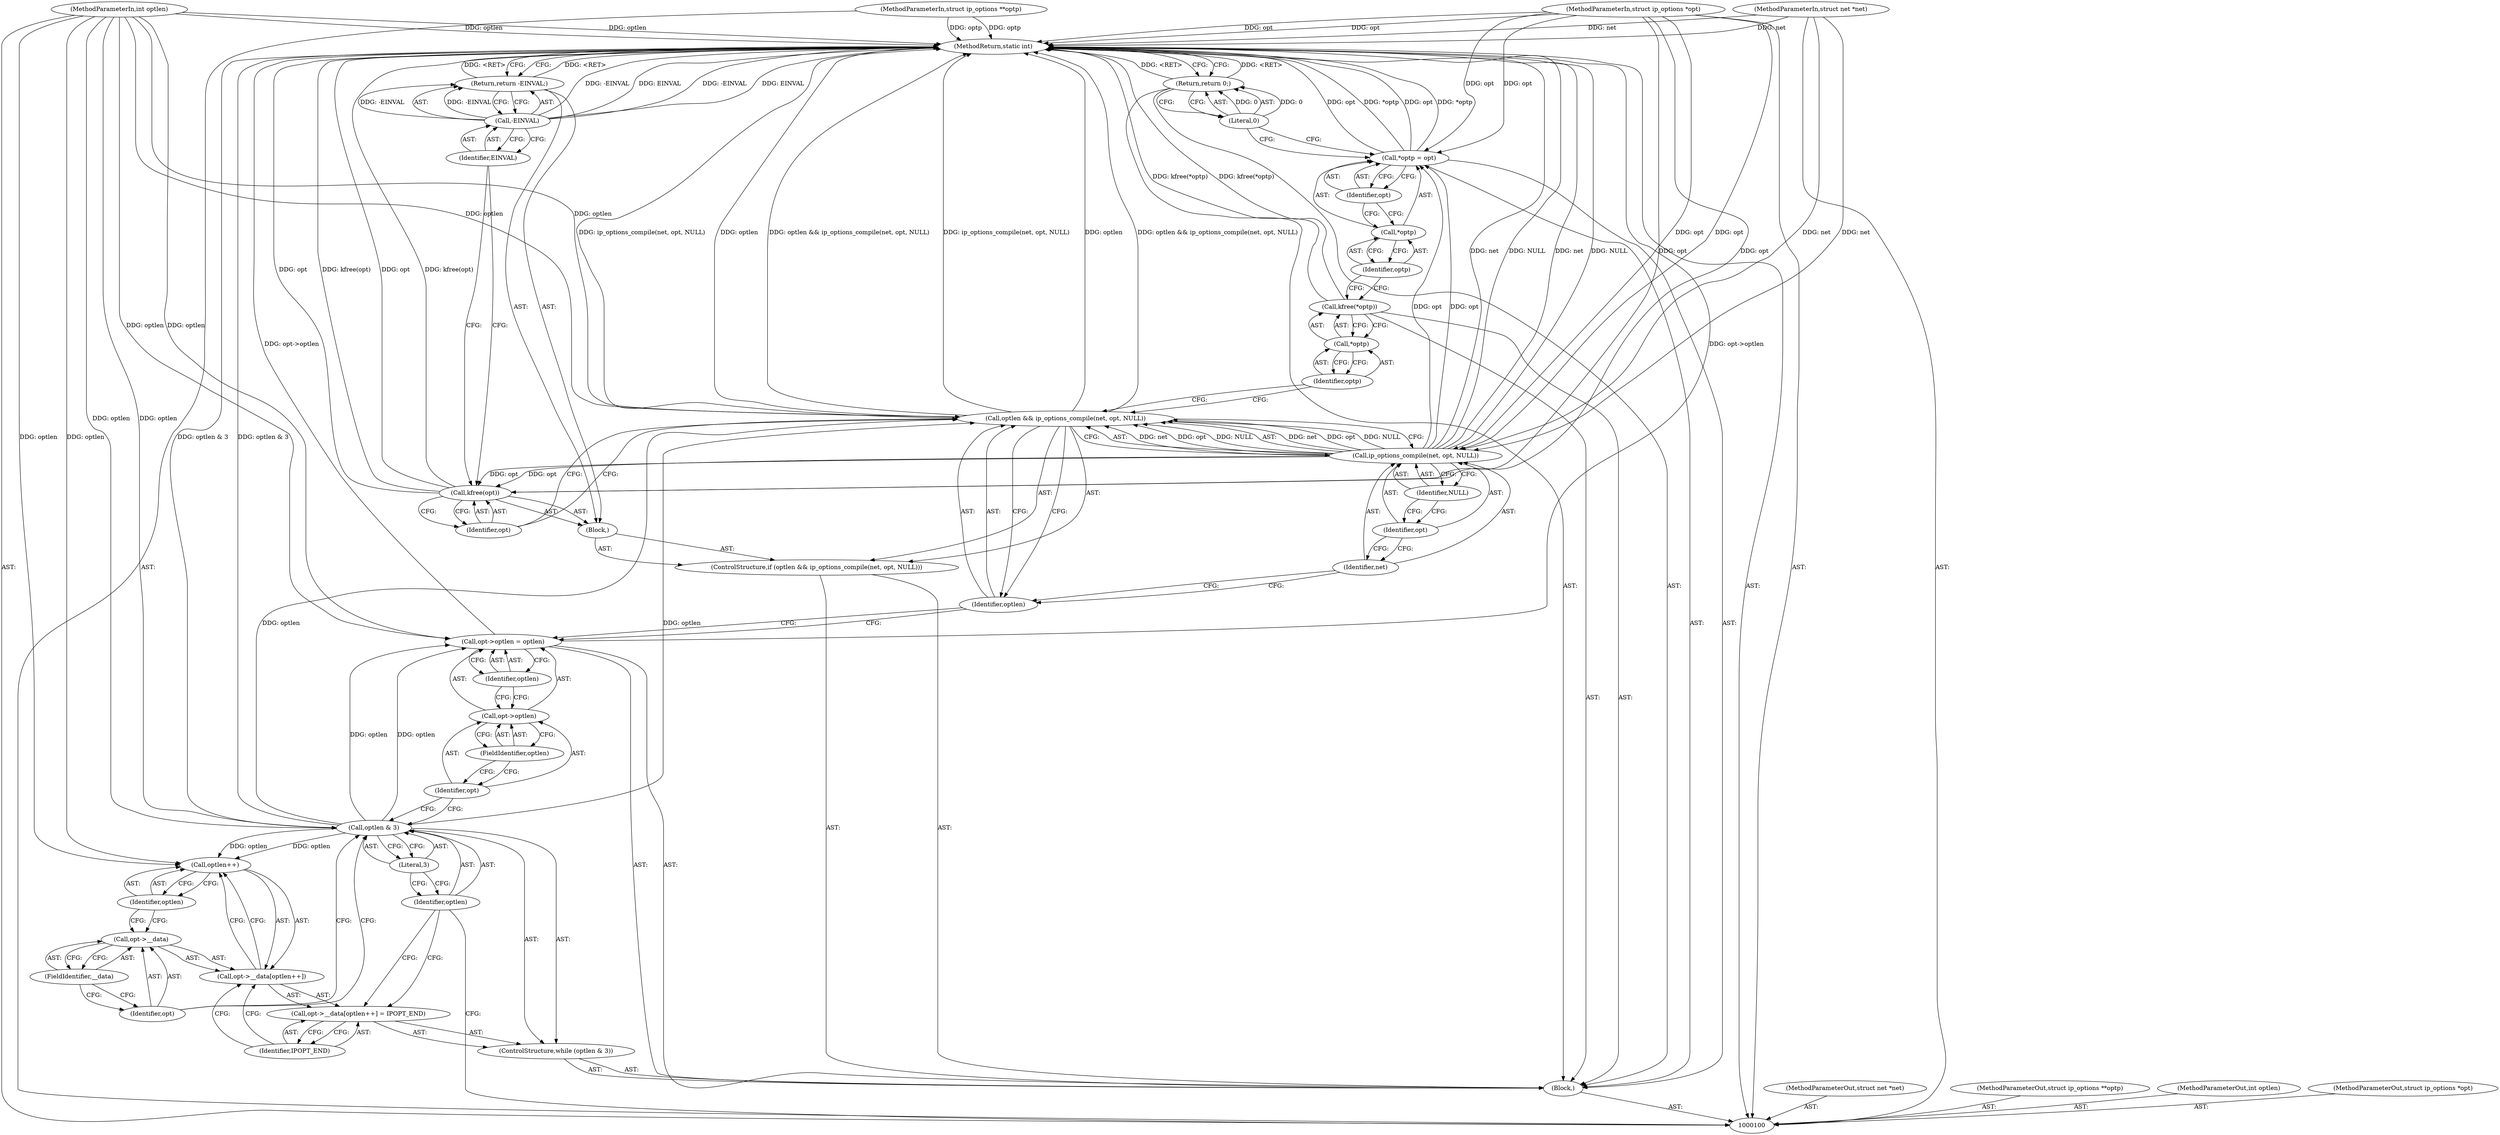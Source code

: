 digraph "1_linux_f6d8bd051c391c1c0458a30b2a7abcd939329259_19" {
"1000145" [label="(MethodReturn,static int)"];
"1000101" [label="(MethodParameterIn,struct net *net)"];
"1000201" [label="(MethodParameterOut,struct net *net)"];
"1000102" [label="(MethodParameterIn,struct ip_options **optp)"];
"1000202" [label="(MethodParameterOut,struct ip_options **optp)"];
"1000136" [label="(Call,kfree(*optp))"];
"1000137" [label="(Call,*optp)"];
"1000138" [label="(Identifier,optp)"];
"1000139" [label="(Call,*optp = opt)"];
"1000140" [label="(Call,*optp)"];
"1000141" [label="(Identifier,optp)"];
"1000142" [label="(Identifier,opt)"];
"1000143" [label="(Return,return 0;)"];
"1000144" [label="(Literal,0)"];
"1000104" [label="(MethodParameterIn,int optlen)"];
"1000204" [label="(MethodParameterOut,int optlen)"];
"1000103" [label="(MethodParameterIn,struct ip_options *opt)"];
"1000203" [label="(MethodParameterOut,struct ip_options *opt)"];
"1000105" [label="(Block,)"];
"1000109" [label="(Literal,3)"];
"1000106" [label="(ControlStructure,while (optlen & 3))"];
"1000107" [label="(Call,optlen & 3)"];
"1000108" [label="(Identifier,optlen)"];
"1000115" [label="(Call,optlen++)"];
"1000116" [label="(Identifier,optlen)"];
"1000110" [label="(Call,opt->__data[optlen++] = IPOPT_END)"];
"1000111" [label="(Call,opt->__data[optlen++])"];
"1000112" [label="(Call,opt->__data)"];
"1000113" [label="(Identifier,opt)"];
"1000117" [label="(Identifier,IPOPT_END)"];
"1000114" [label="(FieldIdentifier,__data)"];
"1000118" [label="(Call,opt->optlen = optlen)"];
"1000119" [label="(Call,opt->optlen)"];
"1000120" [label="(Identifier,opt)"];
"1000122" [label="(Identifier,optlen)"];
"1000121" [label="(FieldIdentifier,optlen)"];
"1000123" [label="(ControlStructure,if (optlen && ip_options_compile(net, opt, NULL)))"];
"1000126" [label="(Call,ip_options_compile(net, opt, NULL))"];
"1000127" [label="(Identifier,net)"];
"1000128" [label="(Identifier,opt)"];
"1000129" [label="(Identifier,NULL)"];
"1000124" [label="(Call,optlen && ip_options_compile(net, opt, NULL))"];
"1000125" [label="(Identifier,optlen)"];
"1000130" [label="(Block,)"];
"1000131" [label="(Call,kfree(opt))"];
"1000132" [label="(Identifier,opt)"];
"1000134" [label="(Call,-EINVAL)"];
"1000135" [label="(Identifier,EINVAL)"];
"1000133" [label="(Return,return -EINVAL;)"];
"1000145" -> "1000100"  [label="AST: "];
"1000145" -> "1000133"  [label="CFG: "];
"1000145" -> "1000143"  [label="CFG: "];
"1000124" -> "1000145"  [label="DDG: ip_options_compile(net, opt, NULL)"];
"1000124" -> "1000145"  [label="DDG: optlen"];
"1000124" -> "1000145"  [label="DDG: optlen && ip_options_compile(net, opt, NULL)"];
"1000139" -> "1000145"  [label="DDG: opt"];
"1000139" -> "1000145"  [label="DDG: *optp"];
"1000107" -> "1000145"  [label="DDG: optlen & 3"];
"1000104" -> "1000145"  [label="DDG: optlen"];
"1000126" -> "1000145"  [label="DDG: net"];
"1000126" -> "1000145"  [label="DDG: NULL"];
"1000102" -> "1000145"  [label="DDG: optp"];
"1000136" -> "1000145"  [label="DDG: kfree(*optp)"];
"1000118" -> "1000145"  [label="DDG: opt->optlen"];
"1000131" -> "1000145"  [label="DDG: opt"];
"1000131" -> "1000145"  [label="DDG: kfree(opt)"];
"1000103" -> "1000145"  [label="DDG: opt"];
"1000134" -> "1000145"  [label="DDG: -EINVAL"];
"1000134" -> "1000145"  [label="DDG: EINVAL"];
"1000101" -> "1000145"  [label="DDG: net"];
"1000133" -> "1000145"  [label="DDG: <RET>"];
"1000143" -> "1000145"  [label="DDG: <RET>"];
"1000101" -> "1000100"  [label="AST: "];
"1000101" -> "1000145"  [label="DDG: net"];
"1000101" -> "1000126"  [label="DDG: net"];
"1000201" -> "1000100"  [label="AST: "];
"1000102" -> "1000100"  [label="AST: "];
"1000102" -> "1000145"  [label="DDG: optp"];
"1000202" -> "1000100"  [label="AST: "];
"1000136" -> "1000105"  [label="AST: "];
"1000136" -> "1000137"  [label="CFG: "];
"1000137" -> "1000136"  [label="AST: "];
"1000141" -> "1000136"  [label="CFG: "];
"1000136" -> "1000145"  [label="DDG: kfree(*optp)"];
"1000137" -> "1000136"  [label="AST: "];
"1000137" -> "1000138"  [label="CFG: "];
"1000138" -> "1000137"  [label="AST: "];
"1000136" -> "1000137"  [label="CFG: "];
"1000138" -> "1000137"  [label="AST: "];
"1000138" -> "1000124"  [label="CFG: "];
"1000137" -> "1000138"  [label="CFG: "];
"1000139" -> "1000105"  [label="AST: "];
"1000139" -> "1000142"  [label="CFG: "];
"1000140" -> "1000139"  [label="AST: "];
"1000142" -> "1000139"  [label="AST: "];
"1000144" -> "1000139"  [label="CFG: "];
"1000139" -> "1000145"  [label="DDG: opt"];
"1000139" -> "1000145"  [label="DDG: *optp"];
"1000126" -> "1000139"  [label="DDG: opt"];
"1000103" -> "1000139"  [label="DDG: opt"];
"1000140" -> "1000139"  [label="AST: "];
"1000140" -> "1000141"  [label="CFG: "];
"1000141" -> "1000140"  [label="AST: "];
"1000142" -> "1000140"  [label="CFG: "];
"1000141" -> "1000140"  [label="AST: "];
"1000141" -> "1000136"  [label="CFG: "];
"1000140" -> "1000141"  [label="CFG: "];
"1000142" -> "1000139"  [label="AST: "];
"1000142" -> "1000140"  [label="CFG: "];
"1000139" -> "1000142"  [label="CFG: "];
"1000143" -> "1000105"  [label="AST: "];
"1000143" -> "1000144"  [label="CFG: "];
"1000144" -> "1000143"  [label="AST: "];
"1000145" -> "1000143"  [label="CFG: "];
"1000143" -> "1000145"  [label="DDG: <RET>"];
"1000144" -> "1000143"  [label="DDG: 0"];
"1000144" -> "1000143"  [label="AST: "];
"1000144" -> "1000139"  [label="CFG: "];
"1000143" -> "1000144"  [label="CFG: "];
"1000144" -> "1000143"  [label="DDG: 0"];
"1000104" -> "1000100"  [label="AST: "];
"1000104" -> "1000145"  [label="DDG: optlen"];
"1000104" -> "1000107"  [label="DDG: optlen"];
"1000104" -> "1000115"  [label="DDG: optlen"];
"1000104" -> "1000118"  [label="DDG: optlen"];
"1000104" -> "1000124"  [label="DDG: optlen"];
"1000204" -> "1000100"  [label="AST: "];
"1000103" -> "1000100"  [label="AST: "];
"1000103" -> "1000145"  [label="DDG: opt"];
"1000103" -> "1000126"  [label="DDG: opt"];
"1000103" -> "1000131"  [label="DDG: opt"];
"1000103" -> "1000139"  [label="DDG: opt"];
"1000203" -> "1000100"  [label="AST: "];
"1000105" -> "1000100"  [label="AST: "];
"1000106" -> "1000105"  [label="AST: "];
"1000118" -> "1000105"  [label="AST: "];
"1000123" -> "1000105"  [label="AST: "];
"1000136" -> "1000105"  [label="AST: "];
"1000139" -> "1000105"  [label="AST: "];
"1000143" -> "1000105"  [label="AST: "];
"1000109" -> "1000107"  [label="AST: "];
"1000109" -> "1000108"  [label="CFG: "];
"1000107" -> "1000109"  [label="CFG: "];
"1000106" -> "1000105"  [label="AST: "];
"1000107" -> "1000106"  [label="AST: "];
"1000110" -> "1000106"  [label="AST: "];
"1000107" -> "1000106"  [label="AST: "];
"1000107" -> "1000109"  [label="CFG: "];
"1000108" -> "1000107"  [label="AST: "];
"1000109" -> "1000107"  [label="AST: "];
"1000113" -> "1000107"  [label="CFG: "];
"1000120" -> "1000107"  [label="CFG: "];
"1000107" -> "1000145"  [label="DDG: optlen & 3"];
"1000104" -> "1000107"  [label="DDG: optlen"];
"1000107" -> "1000115"  [label="DDG: optlen"];
"1000107" -> "1000118"  [label="DDG: optlen"];
"1000107" -> "1000124"  [label="DDG: optlen"];
"1000108" -> "1000107"  [label="AST: "];
"1000108" -> "1000110"  [label="CFG: "];
"1000108" -> "1000100"  [label="CFG: "];
"1000109" -> "1000108"  [label="CFG: "];
"1000115" -> "1000111"  [label="AST: "];
"1000115" -> "1000116"  [label="CFG: "];
"1000116" -> "1000115"  [label="AST: "];
"1000111" -> "1000115"  [label="CFG: "];
"1000107" -> "1000115"  [label="DDG: optlen"];
"1000104" -> "1000115"  [label="DDG: optlen"];
"1000116" -> "1000115"  [label="AST: "];
"1000116" -> "1000112"  [label="CFG: "];
"1000115" -> "1000116"  [label="CFG: "];
"1000110" -> "1000106"  [label="AST: "];
"1000110" -> "1000117"  [label="CFG: "];
"1000111" -> "1000110"  [label="AST: "];
"1000117" -> "1000110"  [label="AST: "];
"1000108" -> "1000110"  [label="CFG: "];
"1000111" -> "1000110"  [label="AST: "];
"1000111" -> "1000115"  [label="CFG: "];
"1000112" -> "1000111"  [label="AST: "];
"1000115" -> "1000111"  [label="AST: "];
"1000117" -> "1000111"  [label="CFG: "];
"1000112" -> "1000111"  [label="AST: "];
"1000112" -> "1000114"  [label="CFG: "];
"1000113" -> "1000112"  [label="AST: "];
"1000114" -> "1000112"  [label="AST: "];
"1000116" -> "1000112"  [label="CFG: "];
"1000113" -> "1000112"  [label="AST: "];
"1000113" -> "1000107"  [label="CFG: "];
"1000114" -> "1000113"  [label="CFG: "];
"1000117" -> "1000110"  [label="AST: "];
"1000117" -> "1000111"  [label="CFG: "];
"1000110" -> "1000117"  [label="CFG: "];
"1000114" -> "1000112"  [label="AST: "];
"1000114" -> "1000113"  [label="CFG: "];
"1000112" -> "1000114"  [label="CFG: "];
"1000118" -> "1000105"  [label="AST: "];
"1000118" -> "1000122"  [label="CFG: "];
"1000119" -> "1000118"  [label="AST: "];
"1000122" -> "1000118"  [label="AST: "];
"1000125" -> "1000118"  [label="CFG: "];
"1000118" -> "1000145"  [label="DDG: opt->optlen"];
"1000107" -> "1000118"  [label="DDG: optlen"];
"1000104" -> "1000118"  [label="DDG: optlen"];
"1000119" -> "1000118"  [label="AST: "];
"1000119" -> "1000121"  [label="CFG: "];
"1000120" -> "1000119"  [label="AST: "];
"1000121" -> "1000119"  [label="AST: "];
"1000122" -> "1000119"  [label="CFG: "];
"1000120" -> "1000119"  [label="AST: "];
"1000120" -> "1000107"  [label="CFG: "];
"1000121" -> "1000120"  [label="CFG: "];
"1000122" -> "1000118"  [label="AST: "];
"1000122" -> "1000119"  [label="CFG: "];
"1000118" -> "1000122"  [label="CFG: "];
"1000121" -> "1000119"  [label="AST: "];
"1000121" -> "1000120"  [label="CFG: "];
"1000119" -> "1000121"  [label="CFG: "];
"1000123" -> "1000105"  [label="AST: "];
"1000124" -> "1000123"  [label="AST: "];
"1000130" -> "1000123"  [label="AST: "];
"1000126" -> "1000124"  [label="AST: "];
"1000126" -> "1000129"  [label="CFG: "];
"1000127" -> "1000126"  [label="AST: "];
"1000128" -> "1000126"  [label="AST: "];
"1000129" -> "1000126"  [label="AST: "];
"1000124" -> "1000126"  [label="CFG: "];
"1000126" -> "1000145"  [label="DDG: net"];
"1000126" -> "1000145"  [label="DDG: NULL"];
"1000126" -> "1000124"  [label="DDG: net"];
"1000126" -> "1000124"  [label="DDG: opt"];
"1000126" -> "1000124"  [label="DDG: NULL"];
"1000101" -> "1000126"  [label="DDG: net"];
"1000103" -> "1000126"  [label="DDG: opt"];
"1000126" -> "1000131"  [label="DDG: opt"];
"1000126" -> "1000139"  [label="DDG: opt"];
"1000127" -> "1000126"  [label="AST: "];
"1000127" -> "1000125"  [label="CFG: "];
"1000128" -> "1000127"  [label="CFG: "];
"1000128" -> "1000126"  [label="AST: "];
"1000128" -> "1000127"  [label="CFG: "];
"1000129" -> "1000128"  [label="CFG: "];
"1000129" -> "1000126"  [label="AST: "];
"1000129" -> "1000128"  [label="CFG: "];
"1000126" -> "1000129"  [label="CFG: "];
"1000124" -> "1000123"  [label="AST: "];
"1000124" -> "1000125"  [label="CFG: "];
"1000124" -> "1000126"  [label="CFG: "];
"1000125" -> "1000124"  [label="AST: "];
"1000126" -> "1000124"  [label="AST: "];
"1000132" -> "1000124"  [label="CFG: "];
"1000138" -> "1000124"  [label="CFG: "];
"1000124" -> "1000145"  [label="DDG: ip_options_compile(net, opt, NULL)"];
"1000124" -> "1000145"  [label="DDG: optlen"];
"1000124" -> "1000145"  [label="DDG: optlen && ip_options_compile(net, opt, NULL)"];
"1000104" -> "1000124"  [label="DDG: optlen"];
"1000107" -> "1000124"  [label="DDG: optlen"];
"1000126" -> "1000124"  [label="DDG: net"];
"1000126" -> "1000124"  [label="DDG: opt"];
"1000126" -> "1000124"  [label="DDG: NULL"];
"1000125" -> "1000124"  [label="AST: "];
"1000125" -> "1000118"  [label="CFG: "];
"1000127" -> "1000125"  [label="CFG: "];
"1000124" -> "1000125"  [label="CFG: "];
"1000130" -> "1000123"  [label="AST: "];
"1000131" -> "1000130"  [label="AST: "];
"1000133" -> "1000130"  [label="AST: "];
"1000131" -> "1000130"  [label="AST: "];
"1000131" -> "1000132"  [label="CFG: "];
"1000132" -> "1000131"  [label="AST: "];
"1000135" -> "1000131"  [label="CFG: "];
"1000131" -> "1000145"  [label="DDG: opt"];
"1000131" -> "1000145"  [label="DDG: kfree(opt)"];
"1000126" -> "1000131"  [label="DDG: opt"];
"1000103" -> "1000131"  [label="DDG: opt"];
"1000132" -> "1000131"  [label="AST: "];
"1000132" -> "1000124"  [label="CFG: "];
"1000131" -> "1000132"  [label="CFG: "];
"1000134" -> "1000133"  [label="AST: "];
"1000134" -> "1000135"  [label="CFG: "];
"1000135" -> "1000134"  [label="AST: "];
"1000133" -> "1000134"  [label="CFG: "];
"1000134" -> "1000145"  [label="DDG: -EINVAL"];
"1000134" -> "1000145"  [label="DDG: EINVAL"];
"1000134" -> "1000133"  [label="DDG: -EINVAL"];
"1000135" -> "1000134"  [label="AST: "];
"1000135" -> "1000131"  [label="CFG: "];
"1000134" -> "1000135"  [label="CFG: "];
"1000133" -> "1000130"  [label="AST: "];
"1000133" -> "1000134"  [label="CFG: "];
"1000134" -> "1000133"  [label="AST: "];
"1000145" -> "1000133"  [label="CFG: "];
"1000133" -> "1000145"  [label="DDG: <RET>"];
"1000134" -> "1000133"  [label="DDG: -EINVAL"];
}
